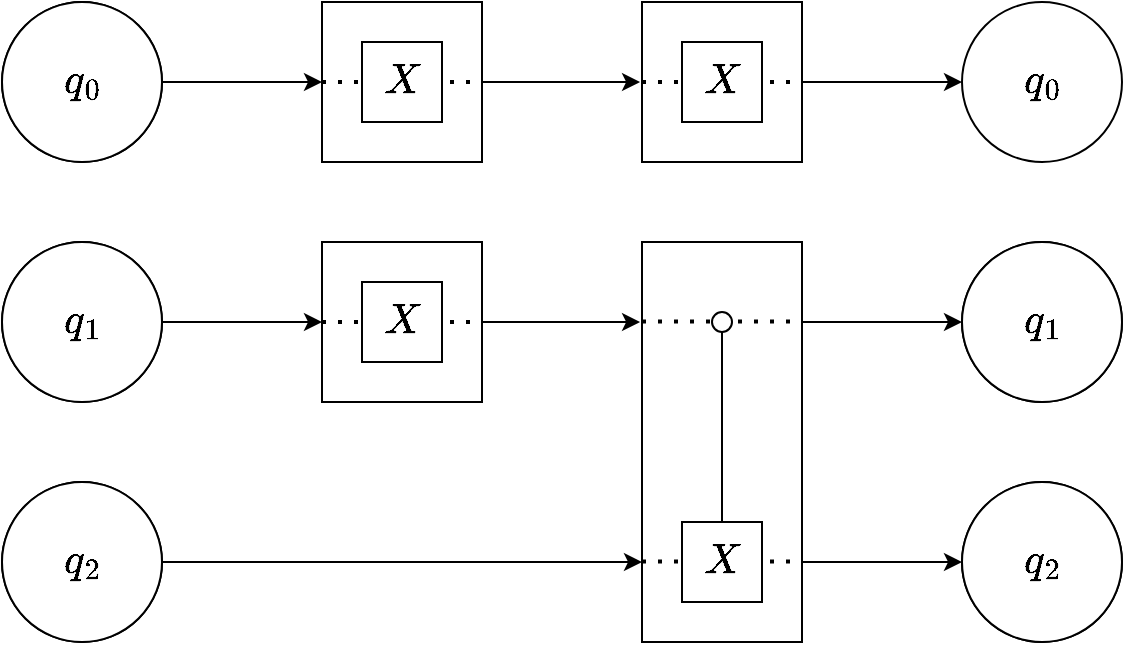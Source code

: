 <mxfile>
    <diagram name="Page-1" id="TqO0XknMDxeJT55NkYOL">
        <mxGraphModel dx="737" dy="836" grid="1" gridSize="10" guides="1" tooltips="1" connect="1" arrows="1" fold="1" page="1" pageScale="1" pageWidth="850" pageHeight="1100" math="1" shadow="0">
            <root>
                <mxCell id="0"/>
                <mxCell id="1" parent="0"/>
                <mxCell id="89ghsDv7PfAujkezo9FC-12" style="edgeStyle=orthogonalEdgeStyle;rounded=0;orthogonalLoop=1;jettySize=auto;html=1;entryX=0;entryY=0.5;entryDx=0;entryDy=0;" parent="1" source="89ghsDv7PfAujkezo9FC-1" target="89ghsDv7PfAujkezo9FC-4" edge="1">
                    <mxGeometry relative="1" as="geometry"/>
                </mxCell>
                <mxCell id="89ghsDv7PfAujkezo9FC-1" value="$$q_0$$" style="ellipse;whiteSpace=wrap;html=1;" parent="1" vertex="1">
                    <mxGeometry x="80" y="80" width="80" height="80" as="geometry"/>
                </mxCell>
                <mxCell id="99" style="edgeStyle=none;html=1;" parent="1" source="89ghsDv7PfAujkezo9FC-2" edge="1">
                    <mxGeometry relative="1" as="geometry">
                        <mxPoint x="240" y="240" as="targetPoint"/>
                    </mxGeometry>
                </mxCell>
                <mxCell id="89ghsDv7PfAujkezo9FC-2" value="$$q_1$$" style="ellipse;whiteSpace=wrap;html=1;" parent="1" vertex="1">
                    <mxGeometry x="80" y="200" width="80" height="80" as="geometry"/>
                </mxCell>
                <mxCell id="89ghsDv7PfAujkezo9FC-29" style="edgeStyle=orthogonalEdgeStyle;rounded=0;orthogonalLoop=1;jettySize=auto;html=1;entryX=0;entryY=0.8;entryDx=0;entryDy=0;entryPerimeter=0;" parent="1" source="89ghsDv7PfAujkezo9FC-3" target="89ghsDv7PfAujkezo9FC-6" edge="1">
                    <mxGeometry relative="1" as="geometry">
                        <mxPoint x="240" y="360" as="targetPoint"/>
                    </mxGeometry>
                </mxCell>
                <mxCell id="89ghsDv7PfAujkezo9FC-3" value="$$q_2$$" style="ellipse;whiteSpace=wrap;html=1;" parent="1" vertex="1">
                    <mxGeometry x="80" y="320" width="80" height="80" as="geometry"/>
                </mxCell>
                <mxCell id="89ghsDv7PfAujkezo9FC-4" value="" style="rounded=0;whiteSpace=wrap;html=1;" parent="1" vertex="1">
                    <mxGeometry x="240" y="80" width="80" height="80" as="geometry"/>
                </mxCell>
                <mxCell id="89ghsDv7PfAujkezo9FC-22" style="edgeStyle=orthogonalEdgeStyle;rounded=0;orthogonalLoop=1;jettySize=auto;html=1;entryX=0;entryY=0.5;entryDx=0;entryDy=0;" parent="1" source="89ghsDv7PfAujkezo9FC-6" target="89ghsDv7PfAujkezo9FC-8" edge="1">
                    <mxGeometry relative="1" as="geometry">
                        <Array as="points">
                            <mxPoint x="510" y="240"/>
                            <mxPoint x="510" y="240"/>
                        </Array>
                    </mxGeometry>
                </mxCell>
                <mxCell id="89ghsDv7PfAujkezo9FC-32" style="edgeStyle=orthogonalEdgeStyle;rounded=0;orthogonalLoop=1;jettySize=auto;html=1;entryX=0;entryY=0.5;entryDx=0;entryDy=0;" parent="1" source="89ghsDv7PfAujkezo9FC-6" target="89ghsDv7PfAujkezo9FC-9" edge="1">
                    <mxGeometry relative="1" as="geometry">
                        <Array as="points">
                            <mxPoint x="510" y="360"/>
                            <mxPoint x="510" y="360"/>
                        </Array>
                    </mxGeometry>
                </mxCell>
                <mxCell id="89ghsDv7PfAujkezo9FC-6" value="" style="rounded=0;whiteSpace=wrap;html=1;" parent="1" vertex="1">
                    <mxGeometry x="400" y="200" width="80" height="200" as="geometry"/>
                </mxCell>
                <mxCell id="89ghsDv7PfAujkezo9FC-7" value="$$q_0$$" style="ellipse;whiteSpace=wrap;html=1;fontSize=18;" parent="1" vertex="1">
                    <mxGeometry x="560" y="80" width="80" height="80" as="geometry"/>
                </mxCell>
                <mxCell id="89ghsDv7PfAujkezo9FC-8" value="$$q_1$$" style="ellipse;whiteSpace=wrap;html=1;" parent="1" vertex="1">
                    <mxGeometry x="560" y="200" width="80" height="80" as="geometry"/>
                </mxCell>
                <mxCell id="89ghsDv7PfAujkezo9FC-9" value="$$q_2$$" style="ellipse;whiteSpace=wrap;html=1;" parent="1" vertex="1">
                    <mxGeometry x="560" y="320" width="80" height="80" as="geometry"/>
                </mxCell>
                <mxCell id="89ghsDv7PfAujkezo9FC-11" style="edgeStyle=orthogonalEdgeStyle;rounded=0;orthogonalLoop=1;jettySize=auto;html=1;entryX=-0.012;entryY=0.2;entryDx=0;entryDy=0;entryPerimeter=0;" parent="1" source="89ghsDv7PfAujkezo9FC-4" edge="1">
                    <mxGeometry relative="1" as="geometry">
                        <mxPoint x="399.04" y="120" as="targetPoint"/>
                    </mxGeometry>
                </mxCell>
                <mxCell id="89ghsDv7PfAujkezo9FC-15" value="" style="endArrow=none;dashed=1;html=1;dashPattern=1 3;strokeWidth=2;rounded=0;entryX=1;entryY=0.5;entryDx=0;entryDy=0;" parent="1" target="89ghsDv7PfAujkezo9FC-4" edge="1">
                    <mxGeometry width="50" height="50" relative="1" as="geometry">
                        <mxPoint x="240" y="120" as="sourcePoint"/>
                        <mxPoint x="290" y="70" as="targetPoint"/>
                    </mxGeometry>
                </mxCell>
                <mxCell id="89ghsDv7PfAujkezo9FC-20" value="" style="endArrow=none;dashed=1;html=1;dashPattern=1 3;strokeWidth=2;rounded=0;entryX=1;entryY=0.5;entryDx=0;entryDy=0;" parent="1" edge="1">
                    <mxGeometry width="50" height="50" relative="1" as="geometry">
                        <mxPoint x="400" y="239.8" as="sourcePoint"/>
                        <mxPoint x="480" y="239.8" as="targetPoint"/>
                    </mxGeometry>
                </mxCell>
                <mxCell id="89ghsDv7PfAujkezo9FC-33" value="" style="endArrow=none;dashed=1;html=1;dashPattern=1 3;strokeWidth=2;rounded=0;entryX=1;entryY=0.5;entryDx=0;entryDy=0;" parent="1" edge="1">
                    <mxGeometry width="50" height="50" relative="1" as="geometry">
                        <mxPoint x="400" y="359.8" as="sourcePoint"/>
                        <mxPoint x="480" y="359.8" as="targetPoint"/>
                    </mxGeometry>
                </mxCell>
                <mxCell id="89ghsDv7PfAujkezo9FC-35" value="$$X$$" style="whiteSpace=wrap;html=1;aspect=fixed;fontSize=18;" parent="1" vertex="1">
                    <mxGeometry x="260" y="100" width="40" height="40" as="geometry"/>
                </mxCell>
                <mxCell id="89ghsDv7PfAujkezo9FC-39" value="$$X$$" style="whiteSpace=wrap;html=1;aspect=fixed;fontSize=18;" parent="1" vertex="1">
                    <mxGeometry x="420" y="340" width="40" height="40" as="geometry"/>
                </mxCell>
                <mxCell id="89ghsDv7PfAujkezo9FC-43" style="edgeStyle=orthogonalEdgeStyle;rounded=0;orthogonalLoop=1;jettySize=auto;html=1;entryX=0.5;entryY=0;entryDx=0;entryDy=0;endArrow=none;endFill=0;" parent="1" source="89ghsDv7PfAujkezo9FC-44" edge="1">
                    <mxGeometry relative="1" as="geometry">
                        <mxPoint x="440" y="340" as="targetPoint"/>
                    </mxGeometry>
                </mxCell>
                <mxCell id="89ghsDv7PfAujkezo9FC-44" value="" style="ellipse;whiteSpace=wrap;html=1;aspect=fixed;" parent="1" vertex="1">
                    <mxGeometry x="435" y="235" width="10" height="10" as="geometry"/>
                </mxCell>
                <mxCell id="89" style="edgeStyle=none;html=1;entryX=0;entryY=0.5;entryDx=0;entryDy=0;" parent="1" source="86" target="89ghsDv7PfAujkezo9FC-7" edge="1">
                    <mxGeometry relative="1" as="geometry"/>
                </mxCell>
                <mxCell id="86" value="" style="rounded=0;whiteSpace=wrap;html=1;" parent="1" vertex="1">
                    <mxGeometry x="400" y="80" width="80" height="80" as="geometry"/>
                </mxCell>
                <mxCell id="87" value="" style="endArrow=none;dashed=1;html=1;dashPattern=1 3;strokeWidth=2;rounded=0;entryX=1;entryY=0.5;entryDx=0;entryDy=0;" parent="1" target="86" edge="1">
                    <mxGeometry width="50" height="50" relative="1" as="geometry">
                        <mxPoint x="400" y="120" as="sourcePoint"/>
                        <mxPoint x="450" y="70" as="targetPoint"/>
                    </mxGeometry>
                </mxCell>
                <mxCell id="88" value="$$X$$" style="whiteSpace=wrap;html=1;aspect=fixed;fontSize=18;" parent="1" vertex="1">
                    <mxGeometry x="420" y="100" width="40" height="40" as="geometry"/>
                </mxCell>
                <mxCell id="95" value="" style="rounded=0;whiteSpace=wrap;html=1;" parent="1" vertex="1">
                    <mxGeometry x="240" y="200" width="80" height="80" as="geometry"/>
                </mxCell>
                <mxCell id="96" style="edgeStyle=orthogonalEdgeStyle;rounded=0;orthogonalLoop=1;jettySize=auto;html=1;entryX=-0.012;entryY=0.2;entryDx=0;entryDy=0;entryPerimeter=0;" parent="1" source="95" edge="1">
                    <mxGeometry relative="1" as="geometry">
                        <mxPoint x="399.04" y="240" as="targetPoint"/>
                    </mxGeometry>
                </mxCell>
                <mxCell id="97" value="" style="endArrow=none;dashed=1;html=1;dashPattern=1 3;strokeWidth=2;rounded=0;entryX=1;entryY=0.5;entryDx=0;entryDy=0;" parent="1" target="95" edge="1">
                    <mxGeometry width="50" height="50" relative="1" as="geometry">
                        <mxPoint x="240" y="240" as="sourcePoint"/>
                        <mxPoint x="290" y="190" as="targetPoint"/>
                    </mxGeometry>
                </mxCell>
                <mxCell id="98" value="$$X$$" style="whiteSpace=wrap;html=1;aspect=fixed;fontSize=18;" parent="1" vertex="1">
                    <mxGeometry x="260" y="220" width="40" height="40" as="geometry"/>
                </mxCell>
                <mxCell id="100" value="$$q_0$$" style="ellipse;whiteSpace=wrap;html=1;fontSize=18;" vertex="1" parent="1">
                    <mxGeometry x="80" y="80" width="80" height="80" as="geometry"/>
                </mxCell>
                <mxCell id="101" value="$$q_1$$" style="ellipse;whiteSpace=wrap;html=1;fontSize=18;" vertex="1" parent="1">
                    <mxGeometry x="80" y="200" width="80" height="80" as="geometry"/>
                </mxCell>
                <mxCell id="102" value="$$q_2$$" style="ellipse;whiteSpace=wrap;html=1;fontSize=18;" vertex="1" parent="1">
                    <mxGeometry x="80" y="320" width="80" height="80" as="geometry"/>
                </mxCell>
                <mxCell id="103" value="$$q_2$$" style="ellipse;whiteSpace=wrap;html=1;fontSize=18;" vertex="1" parent="1">
                    <mxGeometry x="560" y="320" width="80" height="80" as="geometry"/>
                </mxCell>
                <mxCell id="104" value="$$q_1$$" style="ellipse;whiteSpace=wrap;html=1;fontSize=18;" vertex="1" parent="1">
                    <mxGeometry x="560" y="200" width="80" height="80" as="geometry"/>
                </mxCell>
            </root>
        </mxGraphModel>
    </diagram>
</mxfile>